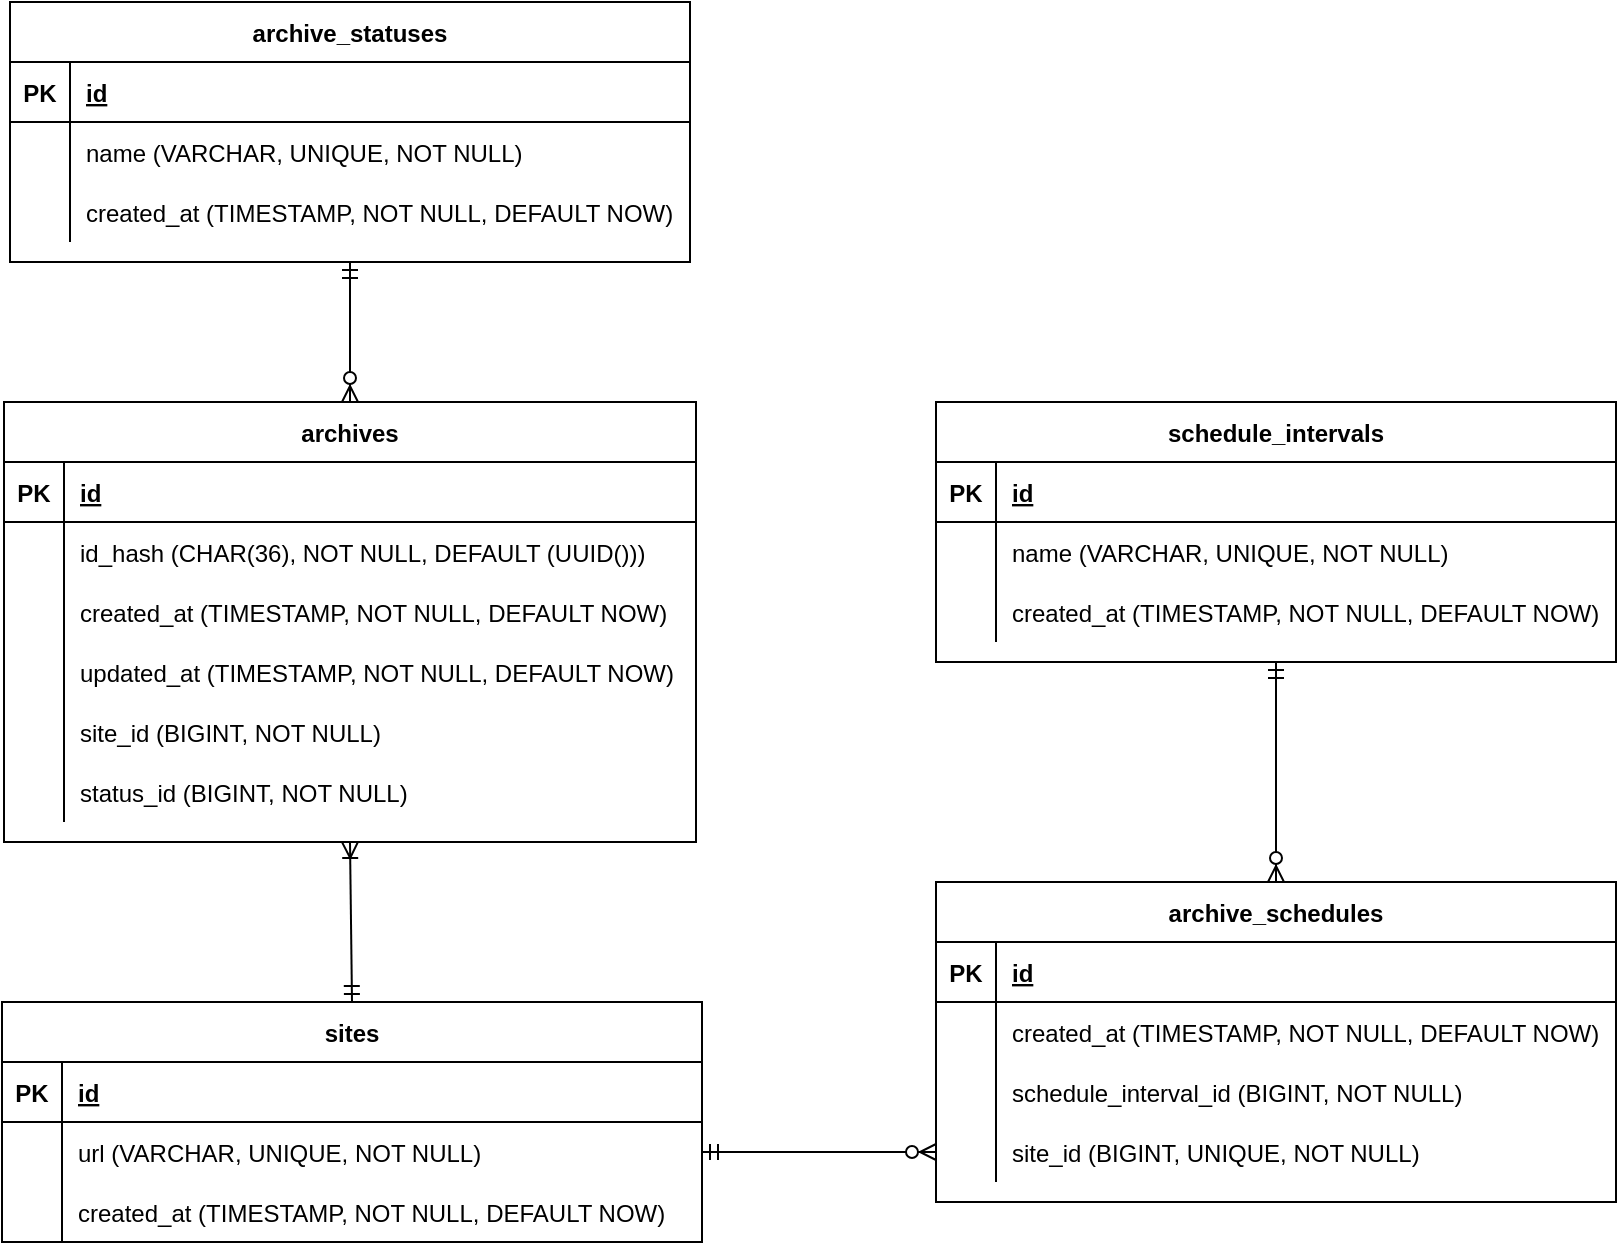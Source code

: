 <mxfile version="14.7.9" type="device"><diagram id="J_yhKpPbz6X3WHZ-Lsxv" name="Page-1"><mxGraphModel dx="1185" dy="621" grid="1" gridSize="10" guides="1" tooltips="1" connect="1" arrows="1" fold="1" page="1" pageScale="1" pageWidth="827" pageHeight="1169" math="0" shadow="0"><root><mxCell id="0"/><mxCell id="1" parent="0"/><mxCell id="JRmQemDBimr9YTKLxV8N-7" value="archive_schedules" style="shape=table;startSize=30;container=1;collapsible=1;childLayout=tableLayout;fixedRows=1;rowLines=0;fontStyle=1;align=center;resizeLast=1;" vertex="1" parent="1"><mxGeometry x="477" y="460" width="340" height="160" as="geometry"/></mxCell><mxCell id="JRmQemDBimr9YTKLxV8N-8" value="" style="shape=partialRectangle;collapsible=0;dropTarget=0;pointerEvents=0;fillColor=none;top=0;left=0;bottom=1;right=0;points=[[0,0.5],[1,0.5]];portConstraint=eastwest;" vertex="1" parent="JRmQemDBimr9YTKLxV8N-7"><mxGeometry y="30" width="340" height="30" as="geometry"/></mxCell><mxCell id="JRmQemDBimr9YTKLxV8N-9" value="PK" style="shape=partialRectangle;connectable=0;fillColor=none;top=0;left=0;bottom=0;right=0;fontStyle=1;overflow=hidden;" vertex="1" parent="JRmQemDBimr9YTKLxV8N-8"><mxGeometry width="30" height="30" as="geometry"/></mxCell><mxCell id="JRmQemDBimr9YTKLxV8N-10" value="id" style="shape=partialRectangle;connectable=0;fillColor=none;top=0;left=0;bottom=0;right=0;align=left;spacingLeft=6;fontStyle=5;overflow=hidden;" vertex="1" parent="JRmQemDBimr9YTKLxV8N-8"><mxGeometry x="30" width="310" height="30" as="geometry"/></mxCell><mxCell id="JRmQemDBimr9YTKLxV8N-14" value="" style="shape=partialRectangle;collapsible=0;dropTarget=0;pointerEvents=0;fillColor=none;top=0;left=0;bottom=0;right=0;points=[[0,0.5],[1,0.5]];portConstraint=eastwest;" vertex="1" parent="JRmQemDBimr9YTKLxV8N-7"><mxGeometry y="60" width="340" height="30" as="geometry"/></mxCell><mxCell id="JRmQemDBimr9YTKLxV8N-15" value="" style="shape=partialRectangle;connectable=0;fillColor=none;top=0;left=0;bottom=0;right=0;editable=1;overflow=hidden;" vertex="1" parent="JRmQemDBimr9YTKLxV8N-14"><mxGeometry width="30" height="30" as="geometry"/></mxCell><mxCell id="JRmQemDBimr9YTKLxV8N-16" value="created_at (TIMESTAMP, NOT NULL, DEFAULT NOW)" style="shape=partialRectangle;connectable=0;fillColor=none;top=0;left=0;bottom=0;right=0;align=left;spacingLeft=6;overflow=hidden;" vertex="1" parent="JRmQemDBimr9YTKLxV8N-14"><mxGeometry x="30" width="310" height="30" as="geometry"/></mxCell><mxCell id="JRmQemDBimr9YTKLxV8N-11" value="" style="shape=partialRectangle;collapsible=0;dropTarget=0;pointerEvents=0;fillColor=none;top=0;left=0;bottom=0;right=0;points=[[0,0.5],[1,0.5]];portConstraint=eastwest;" vertex="1" parent="JRmQemDBimr9YTKLxV8N-7"><mxGeometry y="90" width="340" height="30" as="geometry"/></mxCell><mxCell id="JRmQemDBimr9YTKLxV8N-12" value="" style="shape=partialRectangle;connectable=0;fillColor=none;top=0;left=0;bottom=0;right=0;editable=1;overflow=hidden;" vertex="1" parent="JRmQemDBimr9YTKLxV8N-11"><mxGeometry width="30" height="30" as="geometry"/></mxCell><mxCell id="JRmQemDBimr9YTKLxV8N-13" value="schedule_interval_id (BIGINT, NOT NULL)" style="shape=partialRectangle;connectable=0;fillColor=none;top=0;left=0;bottom=0;right=0;align=left;spacingLeft=6;overflow=hidden;" vertex="1" parent="JRmQemDBimr9YTKLxV8N-11"><mxGeometry x="30" width="310" height="30" as="geometry"/></mxCell><mxCell id="JRmQemDBimr9YTKLxV8N-17" value="" style="shape=partialRectangle;collapsible=0;dropTarget=0;pointerEvents=0;fillColor=none;top=0;left=0;bottom=0;right=0;points=[[0,0.5],[1,0.5]];portConstraint=eastwest;" vertex="1" parent="JRmQemDBimr9YTKLxV8N-7"><mxGeometry y="120" width="340" height="30" as="geometry"/></mxCell><mxCell id="JRmQemDBimr9YTKLxV8N-18" value="" style="shape=partialRectangle;connectable=0;fillColor=none;top=0;left=0;bottom=0;right=0;editable=1;overflow=hidden;" vertex="1" parent="JRmQemDBimr9YTKLxV8N-17"><mxGeometry width="30" height="30" as="geometry"/></mxCell><mxCell id="JRmQemDBimr9YTKLxV8N-19" value="site_id (BIGINT, UNIQUE, NOT NULL)" style="shape=partialRectangle;connectable=0;fillColor=none;top=0;left=0;bottom=0;right=0;align=left;spacingLeft=6;overflow=hidden;" vertex="1" parent="JRmQemDBimr9YTKLxV8N-17"><mxGeometry x="30" width="310" height="30" as="geometry"/></mxCell><mxCell id="JRmQemDBimr9YTKLxV8N-20" value="sites" style="shape=table;startSize=30;container=1;collapsible=1;childLayout=tableLayout;fixedRows=1;rowLines=0;fontStyle=1;align=center;resizeLast=1;" vertex="1" parent="1"><mxGeometry x="10" y="520" width="350" height="120" as="geometry"/></mxCell><mxCell id="JRmQemDBimr9YTKLxV8N-21" value="" style="shape=partialRectangle;collapsible=0;dropTarget=0;pointerEvents=0;fillColor=none;top=0;left=0;bottom=1;right=0;points=[[0,0.5],[1,0.5]];portConstraint=eastwest;" vertex="1" parent="JRmQemDBimr9YTKLxV8N-20"><mxGeometry y="30" width="350" height="30" as="geometry"/></mxCell><mxCell id="JRmQemDBimr9YTKLxV8N-22" value="PK" style="shape=partialRectangle;connectable=0;fillColor=none;top=0;left=0;bottom=0;right=0;fontStyle=1;overflow=hidden;" vertex="1" parent="JRmQemDBimr9YTKLxV8N-21"><mxGeometry width="30" height="30" as="geometry"/></mxCell><mxCell id="JRmQemDBimr9YTKLxV8N-23" value="id" style="shape=partialRectangle;connectable=0;fillColor=none;top=0;left=0;bottom=0;right=0;align=left;spacingLeft=6;fontStyle=5;overflow=hidden;" vertex="1" parent="JRmQemDBimr9YTKLxV8N-21"><mxGeometry x="30" width="320" height="30" as="geometry"/></mxCell><mxCell id="JRmQemDBimr9YTKLxV8N-24" value="" style="shape=partialRectangle;collapsible=0;dropTarget=0;pointerEvents=0;fillColor=none;top=0;left=0;bottom=0;right=0;points=[[0,0.5],[1,0.5]];portConstraint=eastwest;" vertex="1" parent="JRmQemDBimr9YTKLxV8N-20"><mxGeometry y="60" width="350" height="30" as="geometry"/></mxCell><mxCell id="JRmQemDBimr9YTKLxV8N-25" value="" style="shape=partialRectangle;connectable=0;fillColor=none;top=0;left=0;bottom=0;right=0;editable=1;overflow=hidden;" vertex="1" parent="JRmQemDBimr9YTKLxV8N-24"><mxGeometry width="30" height="30" as="geometry"/></mxCell><mxCell id="JRmQemDBimr9YTKLxV8N-26" value="url (VARCHAR, UNIQUE, NOT NULL)" style="shape=partialRectangle;connectable=0;fillColor=none;top=0;left=0;bottom=0;right=0;align=left;spacingLeft=6;overflow=hidden;" vertex="1" parent="JRmQemDBimr9YTKLxV8N-24"><mxGeometry x="30" width="320" height="30" as="geometry"/></mxCell><mxCell id="JRmQemDBimr9YTKLxV8N-27" value="" style="shape=partialRectangle;collapsible=0;dropTarget=0;pointerEvents=0;fillColor=none;top=0;left=0;bottom=0;right=0;points=[[0,0.5],[1,0.5]];portConstraint=eastwest;" vertex="1" parent="JRmQemDBimr9YTKLxV8N-20"><mxGeometry y="90" width="350" height="30" as="geometry"/></mxCell><mxCell id="JRmQemDBimr9YTKLxV8N-28" value="" style="shape=partialRectangle;connectable=0;fillColor=none;top=0;left=0;bottom=0;right=0;editable=1;overflow=hidden;" vertex="1" parent="JRmQemDBimr9YTKLxV8N-27"><mxGeometry width="30" height="30" as="geometry"/></mxCell><mxCell id="JRmQemDBimr9YTKLxV8N-29" value="created_at (TIMESTAMP, NOT NULL, DEFAULT NOW)" style="shape=partialRectangle;connectable=0;fillColor=none;top=0;left=0;bottom=0;right=0;align=left;spacingLeft=6;overflow=hidden;" vertex="1" parent="JRmQemDBimr9YTKLxV8N-27"><mxGeometry x="30" width="320" height="30" as="geometry"/></mxCell><mxCell id="JRmQemDBimr9YTKLxV8N-33" value="archive_statuses" style="shape=table;startSize=30;container=1;collapsible=1;childLayout=tableLayout;fixedRows=1;rowLines=0;fontStyle=1;align=center;resizeLast=1;" vertex="1" parent="1"><mxGeometry x="14" y="20" width="340" height="130" as="geometry"/></mxCell><mxCell id="JRmQemDBimr9YTKLxV8N-34" value="" style="shape=partialRectangle;collapsible=0;dropTarget=0;pointerEvents=0;fillColor=none;top=0;left=0;bottom=1;right=0;points=[[0,0.5],[1,0.5]];portConstraint=eastwest;" vertex="1" parent="JRmQemDBimr9YTKLxV8N-33"><mxGeometry y="30" width="340" height="30" as="geometry"/></mxCell><mxCell id="JRmQemDBimr9YTKLxV8N-35" value="PK" style="shape=partialRectangle;connectable=0;fillColor=none;top=0;left=0;bottom=0;right=0;fontStyle=1;overflow=hidden;" vertex="1" parent="JRmQemDBimr9YTKLxV8N-34"><mxGeometry width="30" height="30" as="geometry"/></mxCell><mxCell id="JRmQemDBimr9YTKLxV8N-36" value="id" style="shape=partialRectangle;connectable=0;fillColor=none;top=0;left=0;bottom=0;right=0;align=left;spacingLeft=6;fontStyle=5;overflow=hidden;" vertex="1" parent="JRmQemDBimr9YTKLxV8N-34"><mxGeometry x="30" width="310" height="30" as="geometry"/></mxCell><mxCell id="JRmQemDBimr9YTKLxV8N-37" value="" style="shape=partialRectangle;collapsible=0;dropTarget=0;pointerEvents=0;fillColor=none;top=0;left=0;bottom=0;right=0;points=[[0,0.5],[1,0.5]];portConstraint=eastwest;" vertex="1" parent="JRmQemDBimr9YTKLxV8N-33"><mxGeometry y="60" width="340" height="30" as="geometry"/></mxCell><mxCell id="JRmQemDBimr9YTKLxV8N-38" value="" style="shape=partialRectangle;connectable=0;fillColor=none;top=0;left=0;bottom=0;right=0;editable=1;overflow=hidden;" vertex="1" parent="JRmQemDBimr9YTKLxV8N-37"><mxGeometry width="30" height="30" as="geometry"/></mxCell><mxCell id="JRmQemDBimr9YTKLxV8N-39" value="name (VARCHAR, UNIQUE, NOT NULL)" style="shape=partialRectangle;connectable=0;fillColor=none;top=0;left=0;bottom=0;right=0;align=left;spacingLeft=6;overflow=hidden;" vertex="1" parent="JRmQemDBimr9YTKLxV8N-37"><mxGeometry x="30" width="310" height="30" as="geometry"/></mxCell><mxCell id="JRmQemDBimr9YTKLxV8N-40" value="" style="shape=partialRectangle;collapsible=0;dropTarget=0;pointerEvents=0;fillColor=none;top=0;left=0;bottom=0;right=0;points=[[0,0.5],[1,0.5]];portConstraint=eastwest;" vertex="1" parent="JRmQemDBimr9YTKLxV8N-33"><mxGeometry y="90" width="340" height="30" as="geometry"/></mxCell><mxCell id="JRmQemDBimr9YTKLxV8N-41" value="" style="shape=partialRectangle;connectable=0;fillColor=none;top=0;left=0;bottom=0;right=0;editable=1;overflow=hidden;" vertex="1" parent="JRmQemDBimr9YTKLxV8N-40"><mxGeometry width="30" height="30" as="geometry"/></mxCell><mxCell id="JRmQemDBimr9YTKLxV8N-42" value="created_at (TIMESTAMP, NOT NULL, DEFAULT NOW)" style="shape=partialRectangle;connectable=0;fillColor=none;top=0;left=0;bottom=0;right=0;align=left;spacingLeft=6;overflow=hidden;" vertex="1" parent="JRmQemDBimr9YTKLxV8N-40"><mxGeometry x="30" width="310" height="30" as="geometry"/></mxCell><mxCell id="JRmQemDBimr9YTKLxV8N-46" value="archives" style="shape=table;startSize=30;container=1;collapsible=1;childLayout=tableLayout;fixedRows=1;rowLines=0;fontStyle=1;align=center;resizeLast=1;" vertex="1" parent="1"><mxGeometry x="11" y="220" width="346" height="220" as="geometry"/></mxCell><mxCell id="JRmQemDBimr9YTKLxV8N-47" value="" style="shape=partialRectangle;collapsible=0;dropTarget=0;pointerEvents=0;fillColor=none;top=0;left=0;bottom=1;right=0;points=[[0,0.5],[1,0.5]];portConstraint=eastwest;" vertex="1" parent="JRmQemDBimr9YTKLxV8N-46"><mxGeometry y="30" width="346" height="30" as="geometry"/></mxCell><mxCell id="JRmQemDBimr9YTKLxV8N-48" value="PK" style="shape=partialRectangle;connectable=0;fillColor=none;top=0;left=0;bottom=0;right=0;fontStyle=1;overflow=hidden;" vertex="1" parent="JRmQemDBimr9YTKLxV8N-47"><mxGeometry width="30" height="30" as="geometry"/></mxCell><mxCell id="JRmQemDBimr9YTKLxV8N-49" value="id" style="shape=partialRectangle;connectable=0;fillColor=none;top=0;left=0;bottom=0;right=0;align=left;spacingLeft=6;fontStyle=5;overflow=hidden;" vertex="1" parent="JRmQemDBimr9YTKLxV8N-47"><mxGeometry x="30" width="316" height="30" as="geometry"/></mxCell><mxCell id="JRmQemDBimr9YTKLxV8N-50" value="" style="shape=partialRectangle;collapsible=0;dropTarget=0;pointerEvents=0;fillColor=none;top=0;left=0;bottom=0;right=0;points=[[0,0.5],[1,0.5]];portConstraint=eastwest;" vertex="1" parent="JRmQemDBimr9YTKLxV8N-46"><mxGeometry y="60" width="346" height="30" as="geometry"/></mxCell><mxCell id="JRmQemDBimr9YTKLxV8N-51" value="" style="shape=partialRectangle;connectable=0;fillColor=none;top=0;left=0;bottom=0;right=0;editable=1;overflow=hidden;" vertex="1" parent="JRmQemDBimr9YTKLxV8N-50"><mxGeometry width="30" height="30" as="geometry"/></mxCell><mxCell id="JRmQemDBimr9YTKLxV8N-52" value="id_hash (CHAR(36), NOT NULL, DEFAULT (UUID()))" style="shape=partialRectangle;connectable=0;fillColor=none;top=0;left=0;bottom=0;right=0;align=left;spacingLeft=6;overflow=hidden;" vertex="1" parent="JRmQemDBimr9YTKLxV8N-50"><mxGeometry x="30" width="316" height="30" as="geometry"/></mxCell><mxCell id="JRmQemDBimr9YTKLxV8N-53" value="" style="shape=partialRectangle;collapsible=0;dropTarget=0;pointerEvents=0;fillColor=none;top=0;left=0;bottom=0;right=0;points=[[0,0.5],[1,0.5]];portConstraint=eastwest;" vertex="1" parent="JRmQemDBimr9YTKLxV8N-46"><mxGeometry y="90" width="346" height="30" as="geometry"/></mxCell><mxCell id="JRmQemDBimr9YTKLxV8N-54" value="" style="shape=partialRectangle;connectable=0;fillColor=none;top=0;left=0;bottom=0;right=0;editable=1;overflow=hidden;" vertex="1" parent="JRmQemDBimr9YTKLxV8N-53"><mxGeometry width="30" height="30" as="geometry"/></mxCell><mxCell id="JRmQemDBimr9YTKLxV8N-55" value="created_at (TIMESTAMP, NOT NULL, DEFAULT NOW)" style="shape=partialRectangle;connectable=0;fillColor=none;top=0;left=0;bottom=0;right=0;align=left;spacingLeft=6;overflow=hidden;" vertex="1" parent="JRmQemDBimr9YTKLxV8N-53"><mxGeometry x="30" width="316" height="30" as="geometry"/></mxCell><mxCell id="JRmQemDBimr9YTKLxV8N-56" value="" style="shape=partialRectangle;collapsible=0;dropTarget=0;pointerEvents=0;fillColor=none;top=0;left=0;bottom=0;right=0;points=[[0,0.5],[1,0.5]];portConstraint=eastwest;" vertex="1" parent="JRmQemDBimr9YTKLxV8N-46"><mxGeometry y="120" width="346" height="30" as="geometry"/></mxCell><mxCell id="JRmQemDBimr9YTKLxV8N-57" value="" style="shape=partialRectangle;connectable=0;fillColor=none;top=0;left=0;bottom=0;right=0;editable=1;overflow=hidden;" vertex="1" parent="JRmQemDBimr9YTKLxV8N-56"><mxGeometry width="30" height="30" as="geometry"/></mxCell><mxCell id="JRmQemDBimr9YTKLxV8N-58" value="updated_at (TIMESTAMP, NOT NULL, DEFAULT NOW)" style="shape=partialRectangle;connectable=0;fillColor=none;top=0;left=0;bottom=0;right=0;align=left;spacingLeft=6;overflow=hidden;" vertex="1" parent="JRmQemDBimr9YTKLxV8N-56"><mxGeometry x="30" width="316" height="30" as="geometry"/></mxCell><mxCell id="JRmQemDBimr9YTKLxV8N-59" value="" style="shape=partialRectangle;collapsible=0;dropTarget=0;pointerEvents=0;fillColor=none;top=0;left=0;bottom=0;right=0;points=[[0,0.5],[1,0.5]];portConstraint=eastwest;" vertex="1" parent="JRmQemDBimr9YTKLxV8N-46"><mxGeometry y="150" width="346" height="30" as="geometry"/></mxCell><mxCell id="JRmQemDBimr9YTKLxV8N-60" value="" style="shape=partialRectangle;connectable=0;fillColor=none;top=0;left=0;bottom=0;right=0;editable=1;overflow=hidden;" vertex="1" parent="JRmQemDBimr9YTKLxV8N-59"><mxGeometry width="30" height="30" as="geometry"/></mxCell><mxCell id="JRmQemDBimr9YTKLxV8N-61" value="site_id (BIGINT, NOT NULL)" style="shape=partialRectangle;connectable=0;fillColor=none;top=0;left=0;bottom=0;right=0;align=left;spacingLeft=6;overflow=hidden;" vertex="1" parent="JRmQemDBimr9YTKLxV8N-59"><mxGeometry x="30" width="316" height="30" as="geometry"/></mxCell><mxCell id="JRmQemDBimr9YTKLxV8N-62" value="" style="shape=partialRectangle;collapsible=0;dropTarget=0;pointerEvents=0;fillColor=none;top=0;left=0;bottom=0;right=0;points=[[0,0.5],[1,0.5]];portConstraint=eastwest;" vertex="1" parent="JRmQemDBimr9YTKLxV8N-46"><mxGeometry y="180" width="346" height="30" as="geometry"/></mxCell><mxCell id="JRmQemDBimr9YTKLxV8N-63" value="" style="shape=partialRectangle;connectable=0;fillColor=none;top=0;left=0;bottom=0;right=0;editable=1;overflow=hidden;" vertex="1" parent="JRmQemDBimr9YTKLxV8N-62"><mxGeometry width="30" height="30" as="geometry"/></mxCell><mxCell id="JRmQemDBimr9YTKLxV8N-64" value="status_id (BIGINT, NOT NULL)" style="shape=partialRectangle;connectable=0;fillColor=none;top=0;left=0;bottom=0;right=0;align=left;spacingLeft=6;overflow=hidden;" vertex="1" parent="JRmQemDBimr9YTKLxV8N-62"><mxGeometry x="30" width="316" height="30" as="geometry"/></mxCell><mxCell id="JRmQemDBimr9YTKLxV8N-65" value="schedule_intervals" style="shape=table;startSize=30;container=1;collapsible=1;childLayout=tableLayout;fixedRows=1;rowLines=0;fontStyle=1;align=center;resizeLast=1;" vertex="1" parent="1"><mxGeometry x="477" y="220" width="340" height="130" as="geometry"/></mxCell><mxCell id="JRmQemDBimr9YTKLxV8N-66" value="" style="shape=partialRectangle;collapsible=0;dropTarget=0;pointerEvents=0;fillColor=none;top=0;left=0;bottom=1;right=0;points=[[0,0.5],[1,0.5]];portConstraint=eastwest;" vertex="1" parent="JRmQemDBimr9YTKLxV8N-65"><mxGeometry y="30" width="340" height="30" as="geometry"/></mxCell><mxCell id="JRmQemDBimr9YTKLxV8N-67" value="PK" style="shape=partialRectangle;connectable=0;fillColor=none;top=0;left=0;bottom=0;right=0;fontStyle=1;overflow=hidden;" vertex="1" parent="JRmQemDBimr9YTKLxV8N-66"><mxGeometry width="30" height="30" as="geometry"/></mxCell><mxCell id="JRmQemDBimr9YTKLxV8N-68" value="id" style="shape=partialRectangle;connectable=0;fillColor=none;top=0;left=0;bottom=0;right=0;align=left;spacingLeft=6;fontStyle=5;overflow=hidden;" vertex="1" parent="JRmQemDBimr9YTKLxV8N-66"><mxGeometry x="30" width="310" height="30" as="geometry"/></mxCell><mxCell id="JRmQemDBimr9YTKLxV8N-69" value="" style="shape=partialRectangle;collapsible=0;dropTarget=0;pointerEvents=0;fillColor=none;top=0;left=0;bottom=0;right=0;points=[[0,0.5],[1,0.5]];portConstraint=eastwest;" vertex="1" parent="JRmQemDBimr9YTKLxV8N-65"><mxGeometry y="60" width="340" height="30" as="geometry"/></mxCell><mxCell id="JRmQemDBimr9YTKLxV8N-70" value="" style="shape=partialRectangle;connectable=0;fillColor=none;top=0;left=0;bottom=0;right=0;editable=1;overflow=hidden;" vertex="1" parent="JRmQemDBimr9YTKLxV8N-69"><mxGeometry width="30" height="30" as="geometry"/></mxCell><mxCell id="JRmQemDBimr9YTKLxV8N-71" value="name (VARCHAR, UNIQUE, NOT NULL)" style="shape=partialRectangle;connectable=0;fillColor=none;top=0;left=0;bottom=0;right=0;align=left;spacingLeft=6;overflow=hidden;" vertex="1" parent="JRmQemDBimr9YTKLxV8N-69"><mxGeometry x="30" width="310" height="30" as="geometry"/></mxCell><mxCell id="JRmQemDBimr9YTKLxV8N-72" value="" style="shape=partialRectangle;collapsible=0;dropTarget=0;pointerEvents=0;fillColor=none;top=0;left=0;bottom=0;right=0;points=[[0,0.5],[1,0.5]];portConstraint=eastwest;" vertex="1" parent="JRmQemDBimr9YTKLxV8N-65"><mxGeometry y="90" width="340" height="30" as="geometry"/></mxCell><mxCell id="JRmQemDBimr9YTKLxV8N-73" value="" style="shape=partialRectangle;connectable=0;fillColor=none;top=0;left=0;bottom=0;right=0;editable=1;overflow=hidden;" vertex="1" parent="JRmQemDBimr9YTKLxV8N-72"><mxGeometry width="30" height="30" as="geometry"/></mxCell><mxCell id="JRmQemDBimr9YTKLxV8N-74" value="created_at (TIMESTAMP, NOT NULL, DEFAULT NOW)" style="shape=partialRectangle;connectable=0;fillColor=none;top=0;left=0;bottom=0;right=0;align=left;spacingLeft=6;overflow=hidden;" vertex="1" parent="JRmQemDBimr9YTKLxV8N-72"><mxGeometry x="30" width="310" height="30" as="geometry"/></mxCell><mxCell id="JRmQemDBimr9YTKLxV8N-75" value="" style="fontSize=12;html=1;endArrow=ERoneToMany;startArrow=ERmandOne;exitX=0.5;exitY=0;exitDx=0;exitDy=0;rounded=0;entryX=0.5;entryY=1;entryDx=0;entryDy=0;" edge="1" parent="1" source="JRmQemDBimr9YTKLxV8N-20" target="JRmQemDBimr9YTKLxV8N-46"><mxGeometry width="100" height="100" relative="1" as="geometry"><mxPoint y="325" as="sourcePoint"/><mxPoint x="-50" y="400" as="targetPoint"/></mxGeometry></mxCell><mxCell id="JRmQemDBimr9YTKLxV8N-76" value="" style="fontSize=12;html=1;endArrow=ERzeroToMany;startArrow=ERmandOne;exitX=0.5;exitY=1;exitDx=0;exitDy=0;entryX=0.5;entryY=0;entryDx=0;entryDy=0;" edge="1" parent="1" source="JRmQemDBimr9YTKLxV8N-33" target="JRmQemDBimr9YTKLxV8N-46"><mxGeometry width="100" height="100" relative="1" as="geometry"><mxPoint x="320" y="450" as="sourcePoint"/><mxPoint x="420" y="350" as="targetPoint"/></mxGeometry></mxCell><mxCell id="JRmQemDBimr9YTKLxV8N-77" value="" style="fontSize=12;html=1;endArrow=ERzeroToMany;startArrow=ERmandOne;exitX=1;exitY=0.5;exitDx=0;exitDy=0;entryX=0;entryY=0.5;entryDx=0;entryDy=0;" edge="1" parent="1" source="JRmQemDBimr9YTKLxV8N-24" target="JRmQemDBimr9YTKLxV8N-17"><mxGeometry width="100" height="100" relative="1" as="geometry"><mxPoint x="194" y="160" as="sourcePoint"/><mxPoint x="194" y="230.0" as="targetPoint"/></mxGeometry></mxCell><mxCell id="JRmQemDBimr9YTKLxV8N-78" value="" style="fontSize=12;html=1;endArrow=ERzeroToMany;startArrow=ERmandOne;exitX=0.5;exitY=1;exitDx=0;exitDy=0;entryX=0.5;entryY=0;entryDx=0;entryDy=0;" edge="1" parent="1" source="JRmQemDBimr9YTKLxV8N-65" target="JRmQemDBimr9YTKLxV8N-7"><mxGeometry width="100" height="100" relative="1" as="geometry"><mxPoint x="640" y="350" as="sourcePoint"/><mxPoint x="640" y="420.0" as="targetPoint"/></mxGeometry></mxCell></root></mxGraphModel></diagram></mxfile>